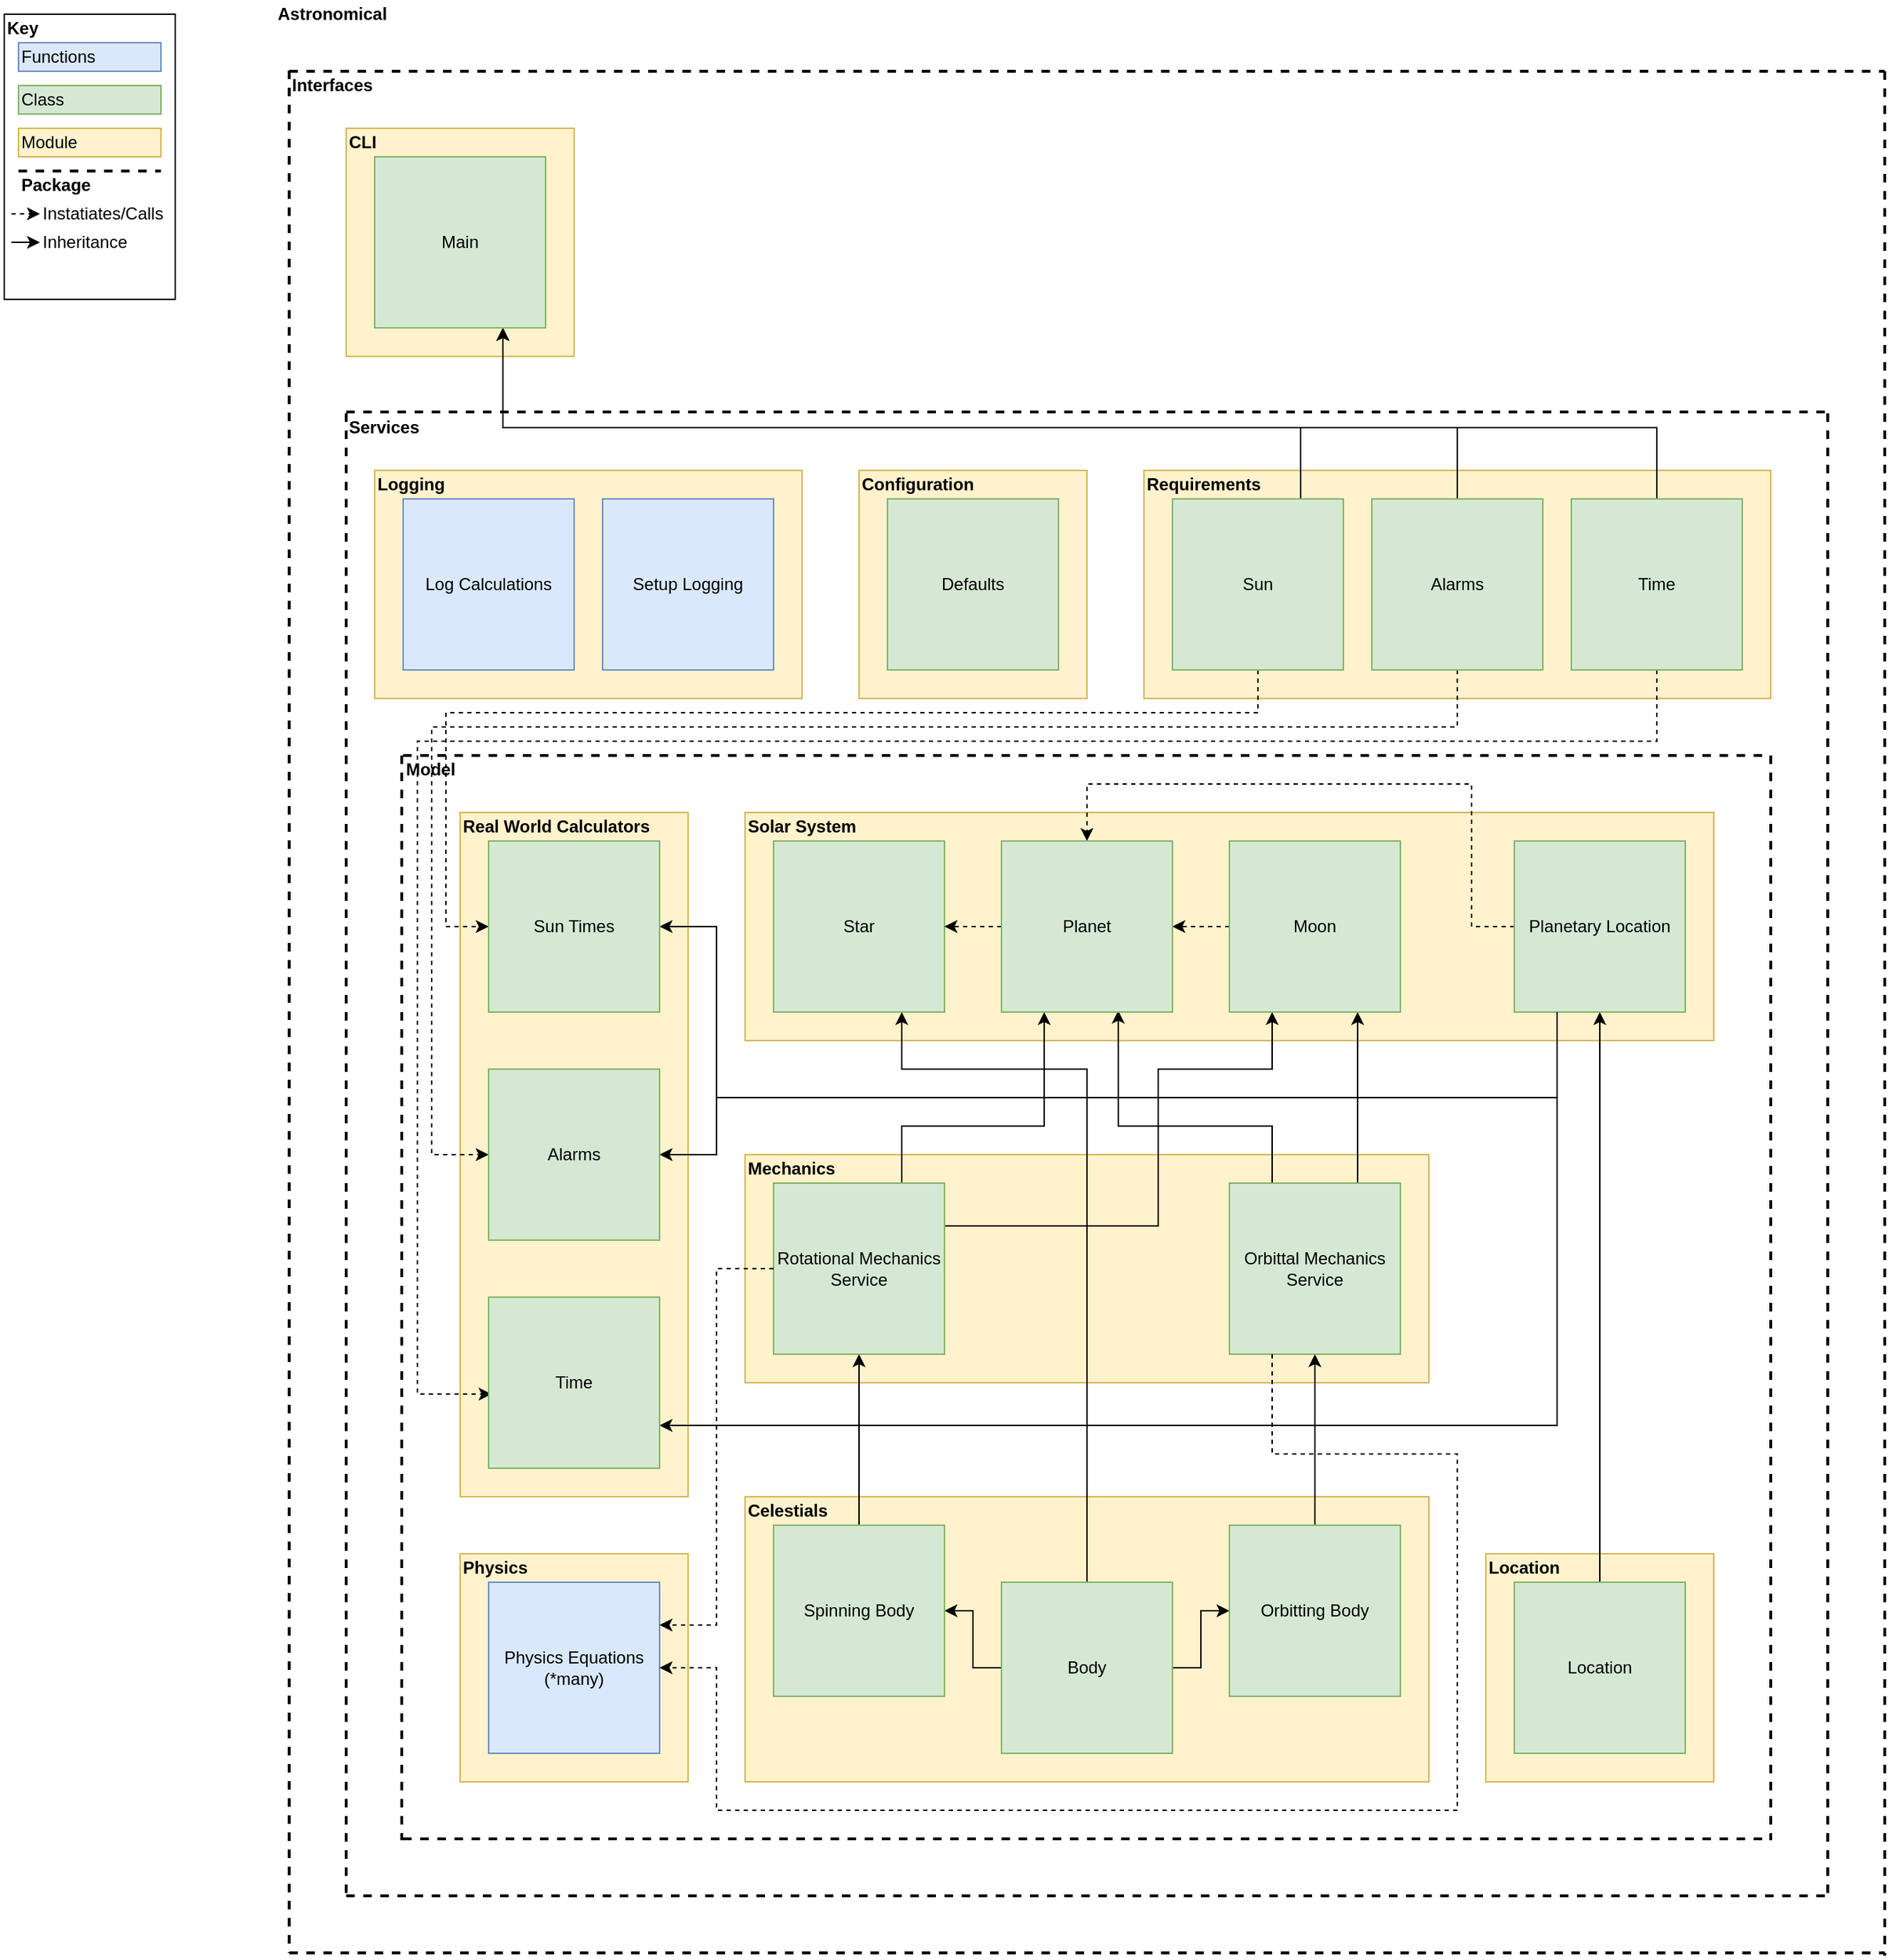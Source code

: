 <mxfile version="16.0.2" type="device"><diagram id="ip_KB9IGlWYxSLLuEXE5" name="Page-1"><mxGraphModel dx="1991" dy="1526" grid="1" gridSize="10" guides="1" tooltips="1" connect="1" arrows="1" fold="1" page="0" pageScale="1" pageWidth="827" pageHeight="1169" math="0" shadow="0"><root><mxCell id="0"/><mxCell id="1" parent="0"/><mxCell id="tpx01suNOlO5F6t2_XO--81" value="" style="rounded=0;whiteSpace=wrap;html=1;fillColor=#fff2cc;strokeColor=#d6b656;" parent="1" vertex="1"><mxGeometry x="-620" y="-620" width="160" height="160" as="geometry"/></mxCell><mxCell id="V5WSvhNmFbTHU-dBUYlK-14" value="" style="rounded=0;whiteSpace=wrap;html=1;fillColor=#fff2cc;strokeColor=#d6b656;" vertex="1" parent="1"><mxGeometry x="-540" y="-140" width="160" height="480" as="geometry"/></mxCell><mxCell id="tpx01suNOlO5F6t2_XO--30" value="" style="rounded=0;whiteSpace=wrap;html=1;fillColor=#fff2cc;strokeColor=#d6b656;" parent="1" vertex="1"><mxGeometry x="180" y="380" width="160" height="160" as="geometry"/></mxCell><mxCell id="tpx01suNOlO5F6t2_XO--28" value="" style="rounded=0;whiteSpace=wrap;html=1;fillColor=#fff2cc;strokeColor=#d6b656;" parent="1" vertex="1"><mxGeometry x="-340" y="340" width="480" height="200" as="geometry"/></mxCell><mxCell id="tpx01suNOlO5F6t2_XO--25" value="" style="rounded=0;whiteSpace=wrap;html=1;fillColor=#fff2cc;strokeColor=#d6b656;" parent="1" vertex="1"><mxGeometry x="-340" y="-140" width="680" height="160" as="geometry"/></mxCell><mxCell id="tpx01suNOlO5F6t2_XO--24" value="" style="rounded=0;whiteSpace=wrap;html=1;fillColor=#fff2cc;strokeColor=#d6b656;" parent="1" vertex="1"><mxGeometry x="-340" y="100" width="480" height="160" as="geometry"/></mxCell><mxCell id="tpx01suNOlO5F6t2_XO--4" style="edgeStyle=orthogonalEdgeStyle;rounded=0;orthogonalLoop=1;jettySize=auto;html=1;exitX=0;exitY=0.5;exitDx=0;exitDy=0;entryX=1;entryY=0.5;entryDx=0;entryDy=0;" parent="1" source="tpx01suNOlO5F6t2_XO--1" target="tpx01suNOlO5F6t2_XO--3" edge="1"><mxGeometry relative="1" as="geometry"/></mxCell><mxCell id="tpx01suNOlO5F6t2_XO--5" style="edgeStyle=orthogonalEdgeStyle;rounded=0;orthogonalLoop=1;jettySize=auto;html=1;exitX=1;exitY=0.5;exitDx=0;exitDy=0;entryX=0;entryY=0.5;entryDx=0;entryDy=0;" parent="1" source="tpx01suNOlO5F6t2_XO--1" target="tpx01suNOlO5F6t2_XO--2" edge="1"><mxGeometry relative="1" as="geometry"/></mxCell><mxCell id="tpx01suNOlO5F6t2_XO--21" style="edgeStyle=orthogonalEdgeStyle;rounded=0;orthogonalLoop=1;jettySize=auto;html=1;exitX=0.5;exitY=0;exitDx=0;exitDy=0;entryX=0.75;entryY=1;entryDx=0;entryDy=0;" parent="1" source="tpx01suNOlO5F6t2_XO--1" target="tpx01suNOlO5F6t2_XO--14" edge="1"><mxGeometry relative="1" as="geometry"><Array as="points"><mxPoint x="-100" y="40"/><mxPoint x="-230" y="40"/></Array></mxGeometry></mxCell><mxCell id="tpx01suNOlO5F6t2_XO--1" value="Body" style="rounded=0;whiteSpace=wrap;html=1;fillColor=#d5e8d4;strokeColor=#82b366;" parent="1" vertex="1"><mxGeometry x="-160" y="400" width="120" height="120" as="geometry"/></mxCell><mxCell id="tpx01suNOlO5F6t2_XO--9" value="" style="edgeStyle=orthogonalEdgeStyle;rounded=0;orthogonalLoop=1;jettySize=auto;html=1;" parent="1" source="tpx01suNOlO5F6t2_XO--2" target="tpx01suNOlO5F6t2_XO--8" edge="1"><mxGeometry relative="1" as="geometry"/></mxCell><mxCell id="tpx01suNOlO5F6t2_XO--2" value="Orbitting Body" style="rounded=0;whiteSpace=wrap;html=1;fillColor=#d5e8d4;strokeColor=#82b366;" parent="1" vertex="1"><mxGeometry y="360" width="120" height="120" as="geometry"/></mxCell><mxCell id="tpx01suNOlO5F6t2_XO--7" value="" style="edgeStyle=orthogonalEdgeStyle;rounded=0;orthogonalLoop=1;jettySize=auto;html=1;" parent="1" source="tpx01suNOlO5F6t2_XO--3" target="tpx01suNOlO5F6t2_XO--6" edge="1"><mxGeometry relative="1" as="geometry"/></mxCell><mxCell id="tpx01suNOlO5F6t2_XO--3" value="Spinning Body" style="rounded=0;whiteSpace=wrap;html=1;fillColor=#d5e8d4;strokeColor=#82b366;" parent="1" vertex="1"><mxGeometry x="-320" y="360" width="120" height="120" as="geometry"/></mxCell><mxCell id="tpx01suNOlO5F6t2_XO--17" style="edgeStyle=orthogonalEdgeStyle;rounded=0;orthogonalLoop=1;jettySize=auto;html=1;exitX=0.75;exitY=0;exitDx=0;exitDy=0;entryX=0.25;entryY=1;entryDx=0;entryDy=0;" parent="1" source="tpx01suNOlO5F6t2_XO--6" target="tpx01suNOlO5F6t2_XO--16" edge="1"><mxGeometry relative="1" as="geometry"><Array as="points"><mxPoint x="-230" y="80"/><mxPoint x="-130" y="80"/></Array></mxGeometry></mxCell><mxCell id="tpx01suNOlO5F6t2_XO--18" style="edgeStyle=orthogonalEdgeStyle;rounded=0;orthogonalLoop=1;jettySize=auto;html=1;exitX=1;exitY=0.25;exitDx=0;exitDy=0;entryX=0.25;entryY=1;entryDx=0;entryDy=0;" parent="1" source="tpx01suNOlO5F6t2_XO--6" target="tpx01suNOlO5F6t2_XO--15" edge="1"><mxGeometry relative="1" as="geometry"><Array as="points"><mxPoint x="-50" y="150"/><mxPoint x="-50" y="40"/><mxPoint x="30" y="40"/></Array></mxGeometry></mxCell><mxCell id="tpx01suNOlO5F6t2_XO--6" value="Rotational Mechanics Service" style="rounded=0;whiteSpace=wrap;html=1;fillColor=#d5e8d4;strokeColor=#82b366;" parent="1" vertex="1"><mxGeometry x="-320" y="120" width="120" height="120" as="geometry"/></mxCell><mxCell id="tpx01suNOlO5F6t2_XO--19" style="edgeStyle=orthogonalEdgeStyle;rounded=0;orthogonalLoop=1;jettySize=auto;html=1;exitX=0.25;exitY=0;exitDx=0;exitDy=0;entryX=0.683;entryY=0.992;entryDx=0;entryDy=0;entryPerimeter=0;" parent="1" source="tpx01suNOlO5F6t2_XO--8" target="tpx01suNOlO5F6t2_XO--16" edge="1"><mxGeometry relative="1" as="geometry"><Array as="points"><mxPoint x="30" y="80"/><mxPoint x="-78" y="80"/></Array></mxGeometry></mxCell><mxCell id="tpx01suNOlO5F6t2_XO--20" style="edgeStyle=orthogonalEdgeStyle;rounded=0;orthogonalLoop=1;jettySize=auto;html=1;exitX=0.75;exitY=0;exitDx=0;exitDy=0;entryX=0.75;entryY=1;entryDx=0;entryDy=0;" parent="1" source="tpx01suNOlO5F6t2_XO--8" target="tpx01suNOlO5F6t2_XO--15" edge="1"><mxGeometry relative="1" as="geometry"/></mxCell><mxCell id="tpx01suNOlO5F6t2_XO--8" value="Orbittal Mechanics Service" style="rounded=0;whiteSpace=wrap;html=1;fillColor=#d5e8d4;strokeColor=#82b366;" parent="1" vertex="1"><mxGeometry y="120" width="120" height="120" as="geometry"/></mxCell><mxCell id="tpx01suNOlO5F6t2_XO--10" value="" style="edgeStyle=orthogonalEdgeStyle;rounded=0;orthogonalLoop=1;jettySize=auto;html=1;" parent="1" source="tpx01suNOlO5F6t2_XO--11" target="tpx01suNOlO5F6t2_XO--12" edge="1"><mxGeometry relative="1" as="geometry"/></mxCell><mxCell id="tpx01suNOlO5F6t2_XO--11" value="Location" style="rounded=0;whiteSpace=wrap;html=1;fillColor=#d5e8d4;strokeColor=#82b366;" parent="1" vertex="1"><mxGeometry x="200" y="400" width="120" height="120" as="geometry"/></mxCell><mxCell id="V5WSvhNmFbTHU-dBUYlK-23" style="edgeStyle=orthogonalEdgeStyle;rounded=0;orthogonalLoop=1;jettySize=auto;html=1;entryX=0.5;entryY=0;entryDx=0;entryDy=0;dashed=1;" edge="1" parent="1" source="tpx01suNOlO5F6t2_XO--12" target="tpx01suNOlO5F6t2_XO--16"><mxGeometry relative="1" as="geometry"><Array as="points"><mxPoint x="170" y="-60"/><mxPoint x="170" y="-160"/><mxPoint x="-100" y="-160"/></Array></mxGeometry></mxCell><mxCell id="V5WSvhNmFbTHU-dBUYlK-24" style="edgeStyle=orthogonalEdgeStyle;rounded=0;orthogonalLoop=1;jettySize=auto;html=1;exitX=0.25;exitY=1;exitDx=0;exitDy=0;entryX=1;entryY=0.5;entryDx=0;entryDy=0;" edge="1" parent="1" source="tpx01suNOlO5F6t2_XO--12" target="V5WSvhNmFbTHU-dBUYlK-16"><mxGeometry relative="1" as="geometry"><Array as="points"><mxPoint x="230" y="60"/><mxPoint x="-360" y="60"/><mxPoint x="-360" y="-60"/></Array></mxGeometry></mxCell><mxCell id="V5WSvhNmFbTHU-dBUYlK-25" style="edgeStyle=orthogonalEdgeStyle;rounded=0;orthogonalLoop=1;jettySize=auto;html=1;exitX=0.25;exitY=1;exitDx=0;exitDy=0;entryX=1;entryY=0.75;entryDx=0;entryDy=0;" edge="1" parent="1" source="tpx01suNOlO5F6t2_XO--12" target="V5WSvhNmFbTHU-dBUYlK-18"><mxGeometry relative="1" as="geometry"><Array as="points"><mxPoint x="230" y="290"/></Array></mxGeometry></mxCell><mxCell id="tpx01suNOlO5F6t2_XO--12" value="Planetary Location" style="rounded=0;whiteSpace=wrap;html=1;fillColor=#d5e8d4;strokeColor=#82b366;" parent="1" vertex="1"><mxGeometry x="200" y="-120" width="120" height="120" as="geometry"/></mxCell><mxCell id="tpx01suNOlO5F6t2_XO--13" value="" style="endArrow=none;dashed=1;html=1;rounded=0;strokeWidth=2;" parent="1" edge="1"><mxGeometry width="50" height="50" relative="1" as="geometry"><mxPoint x="-580" y="-180" as="sourcePoint"/><mxPoint x="380" y="-180" as="targetPoint"/></mxGeometry></mxCell><mxCell id="tpx01suNOlO5F6t2_XO--14" value="Star" style="rounded=0;whiteSpace=wrap;html=1;fillColor=#d5e8d4;strokeColor=#82b366;" parent="1" vertex="1"><mxGeometry x="-320" y="-120" width="120" height="120" as="geometry"/></mxCell><mxCell id="tpx01suNOlO5F6t2_XO--22" style="edgeStyle=orthogonalEdgeStyle;rounded=0;orthogonalLoop=1;jettySize=auto;html=1;exitX=0;exitY=0.5;exitDx=0;exitDy=0;entryX=1;entryY=0.5;entryDx=0;entryDy=0;dashed=1;" parent="1" source="tpx01suNOlO5F6t2_XO--15" target="tpx01suNOlO5F6t2_XO--16" edge="1"><mxGeometry relative="1" as="geometry"/></mxCell><mxCell id="tpx01suNOlO5F6t2_XO--15" value="Moon" style="rounded=0;whiteSpace=wrap;html=1;fillColor=#d5e8d4;strokeColor=#82b366;" parent="1" vertex="1"><mxGeometry y="-120" width="120" height="120" as="geometry"/></mxCell><mxCell id="tpx01suNOlO5F6t2_XO--23" value="" style="edgeStyle=orthogonalEdgeStyle;rounded=0;orthogonalLoop=1;jettySize=auto;html=1;dashed=1;" parent="1" source="tpx01suNOlO5F6t2_XO--16" target="tpx01suNOlO5F6t2_XO--14" edge="1"><mxGeometry relative="1" as="geometry"/></mxCell><mxCell id="tpx01suNOlO5F6t2_XO--16" value="Planet" style="rounded=0;whiteSpace=wrap;html=1;fillColor=#d5e8d4;strokeColor=#82b366;" parent="1" vertex="1"><mxGeometry x="-160" y="-120" width="120" height="120" as="geometry"/></mxCell><mxCell id="tpx01suNOlO5F6t2_XO--26" value="&lt;b&gt;Solar System&lt;/b&gt;" style="text;html=1;strokeColor=none;fillColor=none;align=left;verticalAlign=middle;whiteSpace=wrap;rounded=0;" parent="1" vertex="1"><mxGeometry x="-340" y="-140" width="80" height="20" as="geometry"/></mxCell><mxCell id="tpx01suNOlO5F6t2_XO--27" value="&lt;b&gt;Mechanics&lt;/b&gt;" style="text;html=1;strokeColor=none;fillColor=none;align=left;verticalAlign=middle;whiteSpace=wrap;rounded=0;" parent="1" vertex="1"><mxGeometry x="-340" y="100" width="80" height="20" as="geometry"/></mxCell><mxCell id="tpx01suNOlO5F6t2_XO--29" value="&lt;b&gt;Celestials&lt;/b&gt;" style="text;html=1;strokeColor=none;fillColor=none;align=left;verticalAlign=middle;whiteSpace=wrap;rounded=0;" parent="1" vertex="1"><mxGeometry x="-340" y="340" width="80" height="20" as="geometry"/></mxCell><mxCell id="tpx01suNOlO5F6t2_XO--34" value="&lt;b&gt;Model&lt;/b&gt;" style="text;html=1;strokeColor=none;fillColor=none;align=left;verticalAlign=middle;whiteSpace=wrap;rounded=0;" parent="1" vertex="1"><mxGeometry x="-580" y="-180" width="80" height="20" as="geometry"/></mxCell><mxCell id="tpx01suNOlO5F6t2_XO--35" value="" style="rounded=0;whiteSpace=wrap;html=1;fillColor=#fff2cc;strokeColor=#d6b656;" parent="1" vertex="1"><mxGeometry x="-540" y="380" width="160" height="160" as="geometry"/></mxCell><mxCell id="tpx01suNOlO5F6t2_XO--36" value="Physics Equations&lt;br&gt;(*many)" style="rounded=0;whiteSpace=wrap;html=1;fillColor=#dae8fc;strokeColor=#6c8ebf;" parent="1" vertex="1"><mxGeometry x="-520" y="400" width="120" height="120" as="geometry"/></mxCell><mxCell id="tpx01suNOlO5F6t2_XO--37" value="&lt;b&gt;Physics&lt;/b&gt;" style="text;html=1;strokeColor=none;fillColor=none;align=left;verticalAlign=middle;whiteSpace=wrap;rounded=0;" parent="1" vertex="1"><mxGeometry x="-540" y="380" width="80" height="20" as="geometry"/></mxCell><mxCell id="tpx01suNOlO5F6t2_XO--40" style="edgeStyle=orthogonalEdgeStyle;rounded=0;orthogonalLoop=1;jettySize=auto;html=1;entryX=1;entryY=0.5;entryDx=0;entryDy=0;dashed=1;strokeWidth=1;exitX=0.25;exitY=1;exitDx=0;exitDy=0;" parent="1" source="tpx01suNOlO5F6t2_XO--8" target="tpx01suNOlO5F6t2_XO--36" edge="1"><mxGeometry relative="1" as="geometry"><Array as="points"><mxPoint x="30" y="310"/><mxPoint x="160" y="310"/><mxPoint x="160" y="560"/><mxPoint x="-360" y="560"/><mxPoint x="-360" y="460"/></Array></mxGeometry></mxCell><mxCell id="tpx01suNOlO5F6t2_XO--42" value="" style="rounded=0;whiteSpace=wrap;html=1;" parent="1" vertex="1"><mxGeometry x="-860" y="-700" width="120" height="200" as="geometry"/></mxCell><mxCell id="tpx01suNOlO5F6t2_XO--43" value="&lt;b&gt;Key&lt;/b&gt;" style="text;html=1;strokeColor=none;fillColor=none;align=left;verticalAlign=middle;whiteSpace=wrap;rounded=0;" parent="1" vertex="1"><mxGeometry x="-860" y="-700" width="80" height="20" as="geometry"/></mxCell><mxCell id="tpx01suNOlO5F6t2_XO--45" value="Module" style="rounded=0;whiteSpace=wrap;html=1;fillColor=#fff2cc;strokeColor=#d6b656;align=left;" parent="1" vertex="1"><mxGeometry x="-850" y="-620" width="100" height="20" as="geometry"/></mxCell><mxCell id="tpx01suNOlO5F6t2_XO--46" value="Class" style="rounded=0;whiteSpace=wrap;html=1;fillColor=#d5e8d4;strokeColor=#82b366;align=left;" parent="1" vertex="1"><mxGeometry x="-850" y="-650" width="100" height="20" as="geometry"/></mxCell><mxCell id="tpx01suNOlO5F6t2_XO--47" value="Functions" style="rounded=0;whiteSpace=wrap;html=1;fillColor=#dae8fc;strokeColor=#6c8ebf;align=left;" parent="1" vertex="1"><mxGeometry x="-850" y="-680" width="100" height="20" as="geometry"/></mxCell><mxCell id="tpx01suNOlO5F6t2_XO--48" value="" style="endArrow=classic;html=1;rounded=0;dashed=1;strokeWidth=1;" parent="1" edge="1"><mxGeometry width="50" height="50" relative="1" as="geometry"><mxPoint x="-855" y="-560" as="sourcePoint"/><mxPoint x="-835" y="-560" as="targetPoint"/></mxGeometry></mxCell><mxCell id="tpx01suNOlO5F6t2_XO--49" value="Instatiates/Calls" style="text;html=1;strokeColor=none;fillColor=none;align=left;verticalAlign=middle;whiteSpace=wrap;rounded=0;" parent="1" vertex="1"><mxGeometry x="-835" y="-570" width="70" height="20" as="geometry"/></mxCell><mxCell id="tpx01suNOlO5F6t2_XO--51" value="" style="endArrow=classic;html=1;rounded=0;strokeWidth=1;" parent="1" edge="1"><mxGeometry width="50" height="50" relative="1" as="geometry"><mxPoint x="-855" y="-540" as="sourcePoint"/><mxPoint x="-835" y="-540" as="targetPoint"/></mxGeometry></mxCell><mxCell id="tpx01suNOlO5F6t2_XO--52" value="Inheritance" style="text;html=1;strokeColor=none;fillColor=none;align=left;verticalAlign=middle;whiteSpace=wrap;rounded=0;" parent="1" vertex="1"><mxGeometry x="-835" y="-550" width="70" height="20" as="geometry"/></mxCell><mxCell id="tpx01suNOlO5F6t2_XO--54" value="" style="endArrow=none;dashed=1;html=1;rounded=0;strokeWidth=2;" parent="1" edge="1"><mxGeometry width="50" height="50" relative="1" as="geometry"><mxPoint x="-850" y="-590" as="sourcePoint"/><mxPoint x="-750" y="-590" as="targetPoint"/></mxGeometry></mxCell><mxCell id="tpx01suNOlO5F6t2_XO--55" value="&lt;b&gt;Package&lt;/b&gt;" style="text;html=1;strokeColor=none;fillColor=none;align=left;verticalAlign=middle;whiteSpace=wrap;rounded=0;" parent="1" vertex="1"><mxGeometry x="-850" y="-590" width="80" height="20" as="geometry"/></mxCell><mxCell id="tpx01suNOlO5F6t2_XO--56" value="" style="rounded=0;whiteSpace=wrap;html=1;fillColor=#fff2cc;strokeColor=#d6b656;" parent="1" vertex="1"><mxGeometry x="-60" y="-380" width="440" height="160" as="geometry"/></mxCell><mxCell id="V5WSvhNmFbTHU-dBUYlK-27" style="edgeStyle=orthogonalEdgeStyle;rounded=0;orthogonalLoop=1;jettySize=auto;html=1;exitX=0.5;exitY=1;exitDx=0;exitDy=0;entryX=0;entryY=0.5;entryDx=0;entryDy=0;dashed=1;" edge="1" parent="1" source="tpx01suNOlO5F6t2_XO--58" target="V5WSvhNmFbTHU-dBUYlK-16"><mxGeometry relative="1" as="geometry"><Array as="points"><mxPoint x="20" y="-210"/><mxPoint x="-550" y="-210"/><mxPoint x="-550" y="-60"/></Array></mxGeometry></mxCell><mxCell id="V5WSvhNmFbTHU-dBUYlK-28" style="edgeStyle=orthogonalEdgeStyle;rounded=0;orthogonalLoop=1;jettySize=auto;html=1;exitX=0.75;exitY=0;exitDx=0;exitDy=0;entryX=0.75;entryY=1;entryDx=0;entryDy=0;" edge="1" parent="1" source="tpx01suNOlO5F6t2_XO--58" target="tpx01suNOlO5F6t2_XO--84"><mxGeometry relative="1" as="geometry"><mxPoint x="-470" y="-470" as="targetPoint"/><Array as="points"><mxPoint x="50" y="-410"/><mxPoint x="-510" y="-410"/></Array></mxGeometry></mxCell><mxCell id="tpx01suNOlO5F6t2_XO--58" value="Sun" style="rounded=0;whiteSpace=wrap;html=1;fillColor=#d5e8d4;strokeColor=#82b366;" parent="1" vertex="1"><mxGeometry x="-40" y="-360" width="120" height="120" as="geometry"/></mxCell><mxCell id="V5WSvhNmFbTHU-dBUYlK-30" style="edgeStyle=orthogonalEdgeStyle;rounded=0;orthogonalLoop=1;jettySize=auto;html=1;exitX=0.5;exitY=0;exitDx=0;exitDy=0;entryX=0.75;entryY=1;entryDx=0;entryDy=0;" edge="1" parent="1" source="tpx01suNOlO5F6t2_XO--60" target="tpx01suNOlO5F6t2_XO--84"><mxGeometry relative="1" as="geometry"><Array as="points"><mxPoint x="300" y="-410"/><mxPoint x="-510" y="-410"/></Array></mxGeometry></mxCell><mxCell id="V5WSvhNmFbTHU-dBUYlK-32" style="edgeStyle=orthogonalEdgeStyle;rounded=0;orthogonalLoop=1;jettySize=auto;html=1;exitX=0.5;exitY=1;exitDx=0;exitDy=0;entryX=0.017;entryY=0.567;entryDx=0;entryDy=0;entryPerimeter=0;dashed=1;" edge="1" parent="1" source="tpx01suNOlO5F6t2_XO--60" target="V5WSvhNmFbTHU-dBUYlK-18"><mxGeometry relative="1" as="geometry"><Array as="points"><mxPoint x="300" y="-190"/><mxPoint x="-570" y="-190"/><mxPoint x="-570" y="268"/></Array></mxGeometry></mxCell><mxCell id="tpx01suNOlO5F6t2_XO--60" value="Time" style="rounded=0;whiteSpace=wrap;html=1;fillColor=#d5e8d4;strokeColor=#82b366;" parent="1" vertex="1"><mxGeometry x="240" y="-360" width="120" height="120" as="geometry"/></mxCell><mxCell id="V5WSvhNmFbTHU-dBUYlK-29" style="edgeStyle=orthogonalEdgeStyle;rounded=0;orthogonalLoop=1;jettySize=auto;html=1;entryX=0.75;entryY=1;entryDx=0;entryDy=0;exitX=0.5;exitY=0;exitDx=0;exitDy=0;" edge="1" parent="1" source="tpx01suNOlO5F6t2_XO--62" target="tpx01suNOlO5F6t2_XO--84"><mxGeometry relative="1" as="geometry"><Array as="points"><mxPoint x="160" y="-410"/><mxPoint x="-510" y="-410"/></Array></mxGeometry></mxCell><mxCell id="V5WSvhNmFbTHU-dBUYlK-31" style="edgeStyle=orthogonalEdgeStyle;rounded=0;orthogonalLoop=1;jettySize=auto;html=1;exitX=0.5;exitY=1;exitDx=0;exitDy=0;entryX=0;entryY=0.5;entryDx=0;entryDy=0;dashed=1;" edge="1" parent="1" source="tpx01suNOlO5F6t2_XO--62" target="V5WSvhNmFbTHU-dBUYlK-17"><mxGeometry relative="1" as="geometry"><Array as="points"><mxPoint x="160" y="-200"/><mxPoint x="-560" y="-200"/><mxPoint x="-560" y="100"/></Array></mxGeometry></mxCell><mxCell id="tpx01suNOlO5F6t2_XO--62" value="Alarms" style="rounded=0;whiteSpace=wrap;html=1;fillColor=#d5e8d4;strokeColor=#82b366;" parent="1" vertex="1"><mxGeometry x="100" y="-360" width="120" height="120" as="geometry"/></mxCell><mxCell id="tpx01suNOlO5F6t2_XO--63" value="&lt;b&gt;Requirements&lt;/b&gt;" style="text;html=1;strokeColor=none;fillColor=none;align=left;verticalAlign=middle;whiteSpace=wrap;rounded=0;" parent="1" vertex="1"><mxGeometry x="-60" y="-380" width="90" height="20" as="geometry"/></mxCell><mxCell id="tpx01suNOlO5F6t2_XO--66" value="" style="rounded=0;whiteSpace=wrap;html=1;fillColor=#fff2cc;strokeColor=#d6b656;" parent="1" vertex="1"><mxGeometry x="-600" y="-380" width="300" height="160" as="geometry"/></mxCell><mxCell id="tpx01suNOlO5F6t2_XO--67" value="Log Calculations" style="rounded=0;whiteSpace=wrap;html=1;fillColor=#dae8fc;strokeColor=#6c8ebf;" parent="1" vertex="1"><mxGeometry x="-580" y="-360" width="120" height="120" as="geometry"/></mxCell><mxCell id="tpx01suNOlO5F6t2_XO--70" value="&lt;b&gt;Logging&lt;/b&gt;" style="text;html=1;strokeColor=none;fillColor=none;align=left;verticalAlign=middle;whiteSpace=wrap;rounded=0;" parent="1" vertex="1"><mxGeometry x="-600" y="-380" width="80" height="20" as="geometry"/></mxCell><mxCell id="tpx01suNOlO5F6t2_XO--71" value="Setup Logging" style="rounded=0;whiteSpace=wrap;html=1;fillColor=#dae8fc;strokeColor=#6c8ebf;" parent="1" vertex="1"><mxGeometry x="-440" y="-360" width="120" height="120" as="geometry"/></mxCell><mxCell id="tpx01suNOlO5F6t2_XO--72" value="" style="rounded=0;whiteSpace=wrap;html=1;fillColor=#fff2cc;strokeColor=#d6b656;" parent="1" vertex="1"><mxGeometry x="-260" y="-380" width="160" height="160" as="geometry"/></mxCell><mxCell id="tpx01suNOlO5F6t2_XO--74" value="&lt;b&gt;Configuration&lt;/b&gt;" style="text;html=1;strokeColor=none;fillColor=none;align=left;verticalAlign=middle;whiteSpace=wrap;rounded=0;" parent="1" vertex="1"><mxGeometry x="-260" y="-380" width="80" height="20" as="geometry"/></mxCell><mxCell id="tpx01suNOlO5F6t2_XO--75" value="Defaults" style="rounded=0;whiteSpace=wrap;html=1;fillColor=#d5e8d4;strokeColor=#82b366;" parent="1" vertex="1"><mxGeometry x="-240" y="-360" width="120" height="120" as="geometry"/></mxCell><mxCell id="tpx01suNOlO5F6t2_XO--77" value="" style="endArrow=none;dashed=1;html=1;rounded=0;strokeWidth=2;" parent="1" edge="1"><mxGeometry width="50" height="50" relative="1" as="geometry"><mxPoint x="420" y="-420" as="sourcePoint"/><mxPoint x="420" y="622" as="targetPoint"/></mxGeometry></mxCell><mxCell id="tpx01suNOlO5F6t2_XO--78" value="&lt;b&gt;Services&lt;/b&gt;" style="text;html=1;strokeColor=none;fillColor=none;align=left;verticalAlign=middle;whiteSpace=wrap;rounded=0;" parent="1" vertex="1"><mxGeometry x="-620" y="-420" width="80" height="20" as="geometry"/></mxCell><mxCell id="tpx01suNOlO5F6t2_XO--80" value="&lt;b&gt;Astronomical&lt;/b&gt;" style="text;html=1;strokeColor=none;fillColor=none;align=left;verticalAlign=middle;whiteSpace=wrap;rounded=0;" parent="1" vertex="1"><mxGeometry x="-670" y="-710" width="80" height="20" as="geometry"/></mxCell><mxCell id="tpx01suNOlO5F6t2_XO--83" value="&lt;b&gt;CLI&lt;/b&gt;" style="text;html=1;strokeColor=none;fillColor=none;align=left;verticalAlign=middle;whiteSpace=wrap;rounded=0;" parent="1" vertex="1"><mxGeometry x="-620" y="-620" width="80" height="20" as="geometry"/></mxCell><mxCell id="tpx01suNOlO5F6t2_XO--84" value="Main" style="rounded=0;whiteSpace=wrap;html=1;fillColor=#d5e8d4;strokeColor=#82b366;" parent="1" vertex="1"><mxGeometry x="-600" y="-600" width="120" height="120" as="geometry"/></mxCell><mxCell id="tpx01suNOlO5F6t2_XO--31" value="&lt;b&gt;Location&lt;/b&gt;" style="text;html=1;strokeColor=none;fillColor=none;align=left;verticalAlign=middle;whiteSpace=wrap;rounded=0;" parent="1" vertex="1"><mxGeometry x="180" y="380" width="80" height="20" as="geometry"/></mxCell><mxCell id="tpx01suNOlO5F6t2_XO--87" style="edgeStyle=orthogonalEdgeStyle;rounded=0;orthogonalLoop=1;jettySize=auto;html=1;exitX=0;exitY=0.5;exitDx=0;exitDy=0;strokeWidth=1;dashed=1;entryX=1;entryY=0.25;entryDx=0;entryDy=0;" parent="1" source="tpx01suNOlO5F6t2_XO--6" target="tpx01suNOlO5F6t2_XO--36" edge="1"><mxGeometry relative="1" as="geometry"><Array as="points"><mxPoint x="-360" y="180"/><mxPoint x="-360" y="430"/></Array></mxGeometry></mxCell><mxCell id="V5WSvhNmFbTHU-dBUYlK-2" value="" style="endArrow=none;dashed=1;html=1;rounded=0;strokeWidth=2;" edge="1" parent="1"><mxGeometry width="50" height="50" relative="1" as="geometry"><mxPoint x="-581" y="-180" as="sourcePoint"/><mxPoint x="-581" y="581" as="targetPoint"/></mxGeometry></mxCell><mxCell id="V5WSvhNmFbTHU-dBUYlK-3" value="" style="endArrow=none;dashed=1;html=1;rounded=0;strokeWidth=2;" edge="1" parent="1"><mxGeometry width="50" height="50" relative="1" as="geometry"><mxPoint x="380" y="-180" as="sourcePoint"/><mxPoint x="380" y="581" as="targetPoint"/></mxGeometry></mxCell><mxCell id="V5WSvhNmFbTHU-dBUYlK-4" value="" style="endArrow=none;dashed=1;html=1;rounded=0;strokeWidth=2;" edge="1" parent="1"><mxGeometry width="50" height="50" relative="1" as="geometry"><mxPoint x="-580" y="580" as="sourcePoint"/><mxPoint x="380" y="580" as="targetPoint"/></mxGeometry></mxCell><mxCell id="V5WSvhNmFbTHU-dBUYlK-5" value="" style="endArrow=none;dashed=1;html=1;rounded=0;strokeWidth=2;" edge="1" parent="1"><mxGeometry width="50" height="50" relative="1" as="geometry"><mxPoint x="-620" y="-421" as="sourcePoint"/><mxPoint x="420" y="-421" as="targetPoint"/></mxGeometry></mxCell><mxCell id="V5WSvhNmFbTHU-dBUYlK-6" value="" style="endArrow=none;dashed=1;html=1;rounded=0;strokeWidth=2;" edge="1" parent="1"><mxGeometry width="50" height="50" relative="1" as="geometry"><mxPoint x="-620" y="620" as="sourcePoint"/><mxPoint x="420" y="620" as="targetPoint"/></mxGeometry></mxCell><mxCell id="V5WSvhNmFbTHU-dBUYlK-7" value="" style="endArrow=none;dashed=1;html=1;rounded=0;strokeWidth=2;" edge="1" parent="1"><mxGeometry width="50" height="50" relative="1" as="geometry"><mxPoint x="-620" y="-420" as="sourcePoint"/><mxPoint x="-620" y="620.5" as="targetPoint"/></mxGeometry></mxCell><mxCell id="V5WSvhNmFbTHU-dBUYlK-8" value="" style="endArrow=none;dashed=1;html=1;rounded=0;strokeWidth=2;" edge="1" parent="1"><mxGeometry width="50" height="50" relative="1" as="geometry"><mxPoint x="-660" y="-660" as="sourcePoint"/><mxPoint x="460" y="-660" as="targetPoint"/></mxGeometry></mxCell><mxCell id="V5WSvhNmFbTHU-dBUYlK-9" value="" style="endArrow=none;dashed=1;html=1;rounded=0;strokeWidth=2;" edge="1" parent="1"><mxGeometry width="50" height="50" relative="1" as="geometry"><mxPoint x="-660" y="-660.5" as="sourcePoint"/><mxPoint x="-660" y="660" as="targetPoint"/></mxGeometry></mxCell><mxCell id="V5WSvhNmFbTHU-dBUYlK-10" value="" style="endArrow=none;dashed=1;html=1;rounded=0;strokeWidth=2;" edge="1" parent="1"><mxGeometry width="50" height="50" relative="1" as="geometry"><mxPoint x="-660" y="660" as="sourcePoint"/><mxPoint x="460" y="660" as="targetPoint"/></mxGeometry></mxCell><mxCell id="V5WSvhNmFbTHU-dBUYlK-11" value="" style="endArrow=none;dashed=1;html=1;rounded=0;strokeWidth=2;" edge="1" parent="1"><mxGeometry width="50" height="50" relative="1" as="geometry"><mxPoint x="460" y="-660" as="sourcePoint"/><mxPoint x="460" y="662" as="targetPoint"/></mxGeometry></mxCell><mxCell id="V5WSvhNmFbTHU-dBUYlK-12" value="&lt;b&gt;Interfaces&lt;/b&gt;" style="text;html=1;strokeColor=none;fillColor=none;align=left;verticalAlign=middle;whiteSpace=wrap;rounded=0;" vertex="1" parent="1"><mxGeometry x="-660" y="-660" width="80" height="20" as="geometry"/></mxCell><mxCell id="V5WSvhNmFbTHU-dBUYlK-15" value="&lt;b&gt;Real World Calculators&lt;/b&gt;" style="text;html=1;strokeColor=none;fillColor=none;align=left;verticalAlign=middle;whiteSpace=wrap;rounded=0;" vertex="1" parent="1"><mxGeometry x="-540" y="-140" width="140" height="20" as="geometry"/></mxCell><mxCell id="V5WSvhNmFbTHU-dBUYlK-16" value="Sun Times" style="rounded=0;whiteSpace=wrap;html=1;fillColor=#d5e8d4;strokeColor=#82b366;" vertex="1" parent="1"><mxGeometry x="-520" y="-120" width="120" height="120" as="geometry"/></mxCell><mxCell id="V5WSvhNmFbTHU-dBUYlK-26" style="edgeStyle=orthogonalEdgeStyle;rounded=0;orthogonalLoop=1;jettySize=auto;html=1;exitX=0.25;exitY=1;exitDx=0;exitDy=0;entryX=1;entryY=0.5;entryDx=0;entryDy=0;" edge="1" parent="1" source="tpx01suNOlO5F6t2_XO--12" target="V5WSvhNmFbTHU-dBUYlK-17"><mxGeometry relative="1" as="geometry"><Array as="points"><mxPoint x="230" y="60"/><mxPoint x="-360" y="60"/><mxPoint x="-360" y="100"/></Array></mxGeometry></mxCell><mxCell id="V5WSvhNmFbTHU-dBUYlK-17" value="Alarms" style="rounded=0;whiteSpace=wrap;html=1;fillColor=#d5e8d4;strokeColor=#82b366;" vertex="1" parent="1"><mxGeometry x="-520" y="40" width="120" height="120" as="geometry"/></mxCell><mxCell id="V5WSvhNmFbTHU-dBUYlK-18" value="Time" style="rounded=0;whiteSpace=wrap;html=1;fillColor=#d5e8d4;strokeColor=#82b366;" vertex="1" parent="1"><mxGeometry x="-520" y="200" width="120" height="120" as="geometry"/></mxCell></root></mxGraphModel></diagram></mxfile>